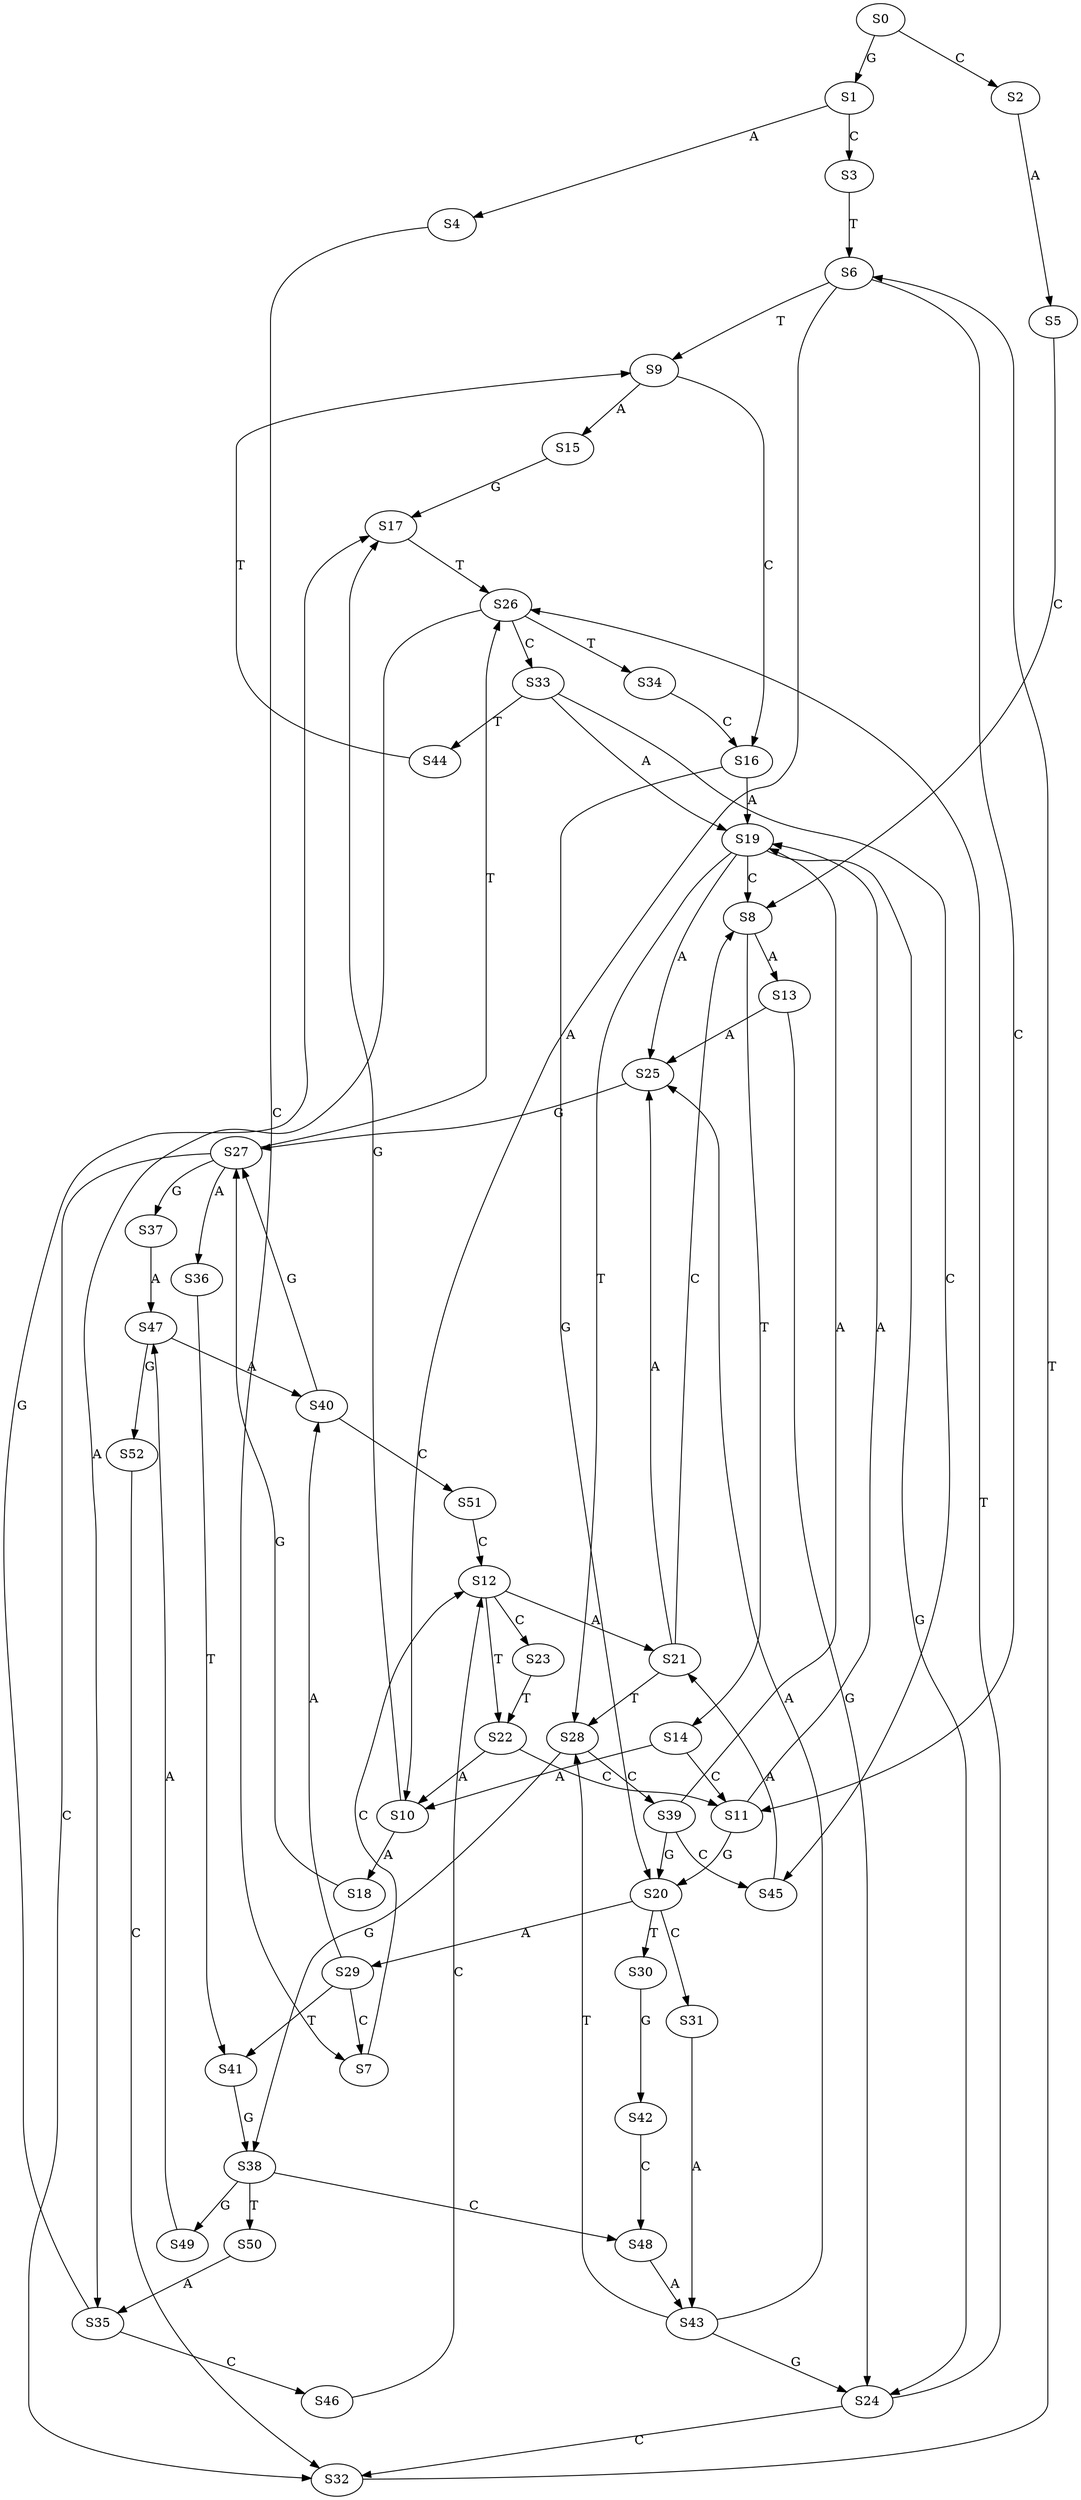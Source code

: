 strict digraph  {
	S0 -> S1 [ label = G ];
	S0 -> S2 [ label = C ];
	S1 -> S3 [ label = C ];
	S1 -> S4 [ label = A ];
	S2 -> S5 [ label = A ];
	S3 -> S6 [ label = T ];
	S4 -> S7 [ label = C ];
	S5 -> S8 [ label = C ];
	S6 -> S9 [ label = T ];
	S6 -> S10 [ label = A ];
	S6 -> S11 [ label = C ];
	S7 -> S12 [ label = C ];
	S8 -> S13 [ label = A ];
	S8 -> S14 [ label = T ];
	S9 -> S15 [ label = A ];
	S9 -> S16 [ label = C ];
	S10 -> S17 [ label = G ];
	S10 -> S18 [ label = A ];
	S11 -> S19 [ label = A ];
	S11 -> S20 [ label = G ];
	S12 -> S21 [ label = A ];
	S12 -> S22 [ label = T ];
	S12 -> S23 [ label = C ];
	S13 -> S24 [ label = G ];
	S13 -> S25 [ label = A ];
	S14 -> S10 [ label = A ];
	S14 -> S11 [ label = C ];
	S15 -> S17 [ label = G ];
	S16 -> S19 [ label = A ];
	S16 -> S20 [ label = G ];
	S17 -> S26 [ label = T ];
	S18 -> S27 [ label = G ];
	S19 -> S28 [ label = T ];
	S19 -> S24 [ label = G ];
	S19 -> S25 [ label = A ];
	S19 -> S8 [ label = C ];
	S20 -> S29 [ label = A ];
	S20 -> S30 [ label = T ];
	S20 -> S31 [ label = C ];
	S21 -> S25 [ label = A ];
	S21 -> S28 [ label = T ];
	S21 -> S8 [ label = C ];
	S22 -> S10 [ label = A ];
	S22 -> S11 [ label = C ];
	S23 -> S22 [ label = T ];
	S24 -> S32 [ label = C ];
	S24 -> S26 [ label = T ];
	S25 -> S27 [ label = G ];
	S26 -> S33 [ label = C ];
	S26 -> S34 [ label = T ];
	S26 -> S35 [ label = A ];
	S27 -> S26 [ label = T ];
	S27 -> S36 [ label = A ];
	S27 -> S37 [ label = G ];
	S27 -> S32 [ label = C ];
	S28 -> S38 [ label = G ];
	S28 -> S39 [ label = C ];
	S29 -> S40 [ label = A ];
	S29 -> S41 [ label = T ];
	S29 -> S7 [ label = C ];
	S30 -> S42 [ label = G ];
	S31 -> S43 [ label = A ];
	S32 -> S6 [ label = T ];
	S33 -> S19 [ label = A ];
	S33 -> S44 [ label = T ];
	S33 -> S45 [ label = C ];
	S34 -> S16 [ label = C ];
	S35 -> S17 [ label = G ];
	S35 -> S46 [ label = C ];
	S36 -> S41 [ label = T ];
	S37 -> S47 [ label = A ];
	S38 -> S48 [ label = C ];
	S38 -> S49 [ label = G ];
	S38 -> S50 [ label = T ];
	S39 -> S45 [ label = C ];
	S39 -> S20 [ label = G ];
	S39 -> S19 [ label = A ];
	S40 -> S51 [ label = C ];
	S40 -> S27 [ label = G ];
	S41 -> S38 [ label = G ];
	S42 -> S48 [ label = C ];
	S43 -> S24 [ label = G ];
	S43 -> S28 [ label = T ];
	S43 -> S25 [ label = A ];
	S44 -> S9 [ label = T ];
	S45 -> S21 [ label = A ];
	S46 -> S12 [ label = C ];
	S47 -> S40 [ label = A ];
	S47 -> S52 [ label = G ];
	S48 -> S43 [ label = A ];
	S49 -> S47 [ label = A ];
	S50 -> S35 [ label = A ];
	S51 -> S12 [ label = C ];
	S52 -> S32 [ label = C ];
}
